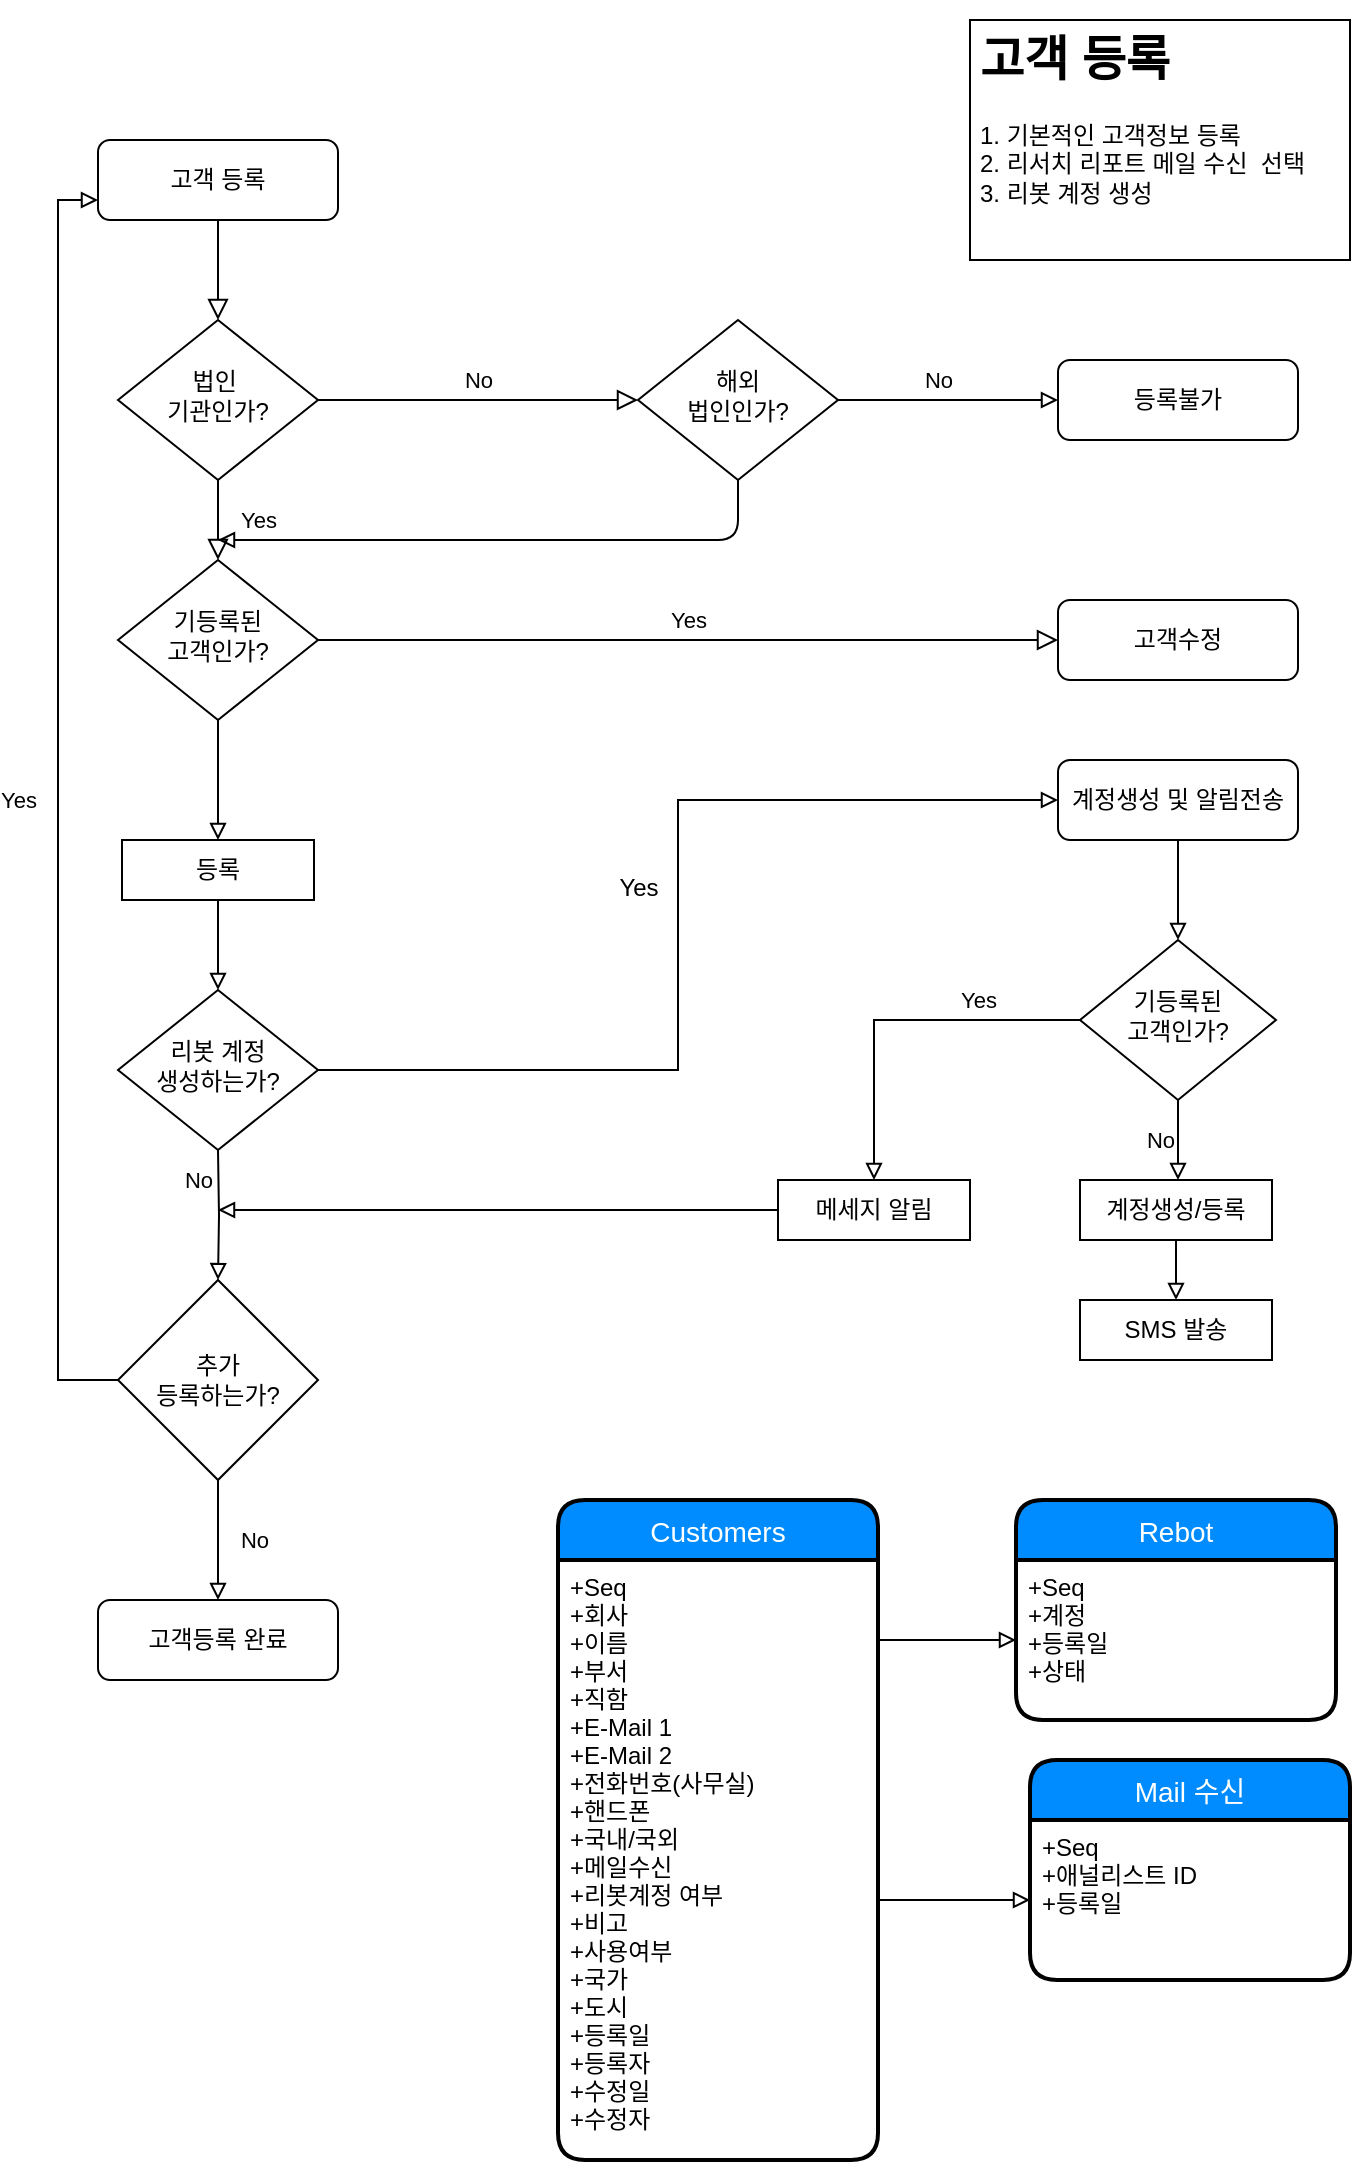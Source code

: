 <mxfile version="12.8.5" type="google" pages="4"><diagram id="35m1pFO__Q9W-eGyACrk" name="고객등록"><mxGraphModel dx="989" dy="624" grid="1" gridSize="10" guides="1" tooltips="1" connect="1" arrows="1" fold="1" page="1" pageScale="1" pageWidth="827" pageHeight="1169" background="#ffffff" math="0" shadow="0"><root><mxCell id="0"/><mxCell id="1" parent="0"/><mxCell id="ytz6k5QB4HjktE-Ty5AJ-1" value="" style="rounded=0;html=1;jettySize=auto;orthogonalLoop=1;fontSize=11;endArrow=block;endFill=0;endSize=8;strokeWidth=1;shadow=0;labelBackgroundColor=none;edgeStyle=orthogonalEdgeStyle;" parent="1" source="ytz6k5QB4HjktE-Ty5AJ-2" target="ytz6k5QB4HjktE-Ty5AJ-4" edge="1"><mxGeometry relative="1" as="geometry"/></mxCell><mxCell id="ytz6k5QB4HjktE-Ty5AJ-2" value="고객 등록" style="rounded=1;whiteSpace=wrap;html=1;fontSize=12;glass=0;strokeWidth=1;shadow=0;" parent="1" vertex="1"><mxGeometry x="160" y="80" width="120" height="40" as="geometry"/></mxCell><mxCell id="ytz6k5QB4HjktE-Ty5AJ-3" value="Yes" style="rounded=0;html=1;jettySize=auto;orthogonalLoop=1;fontSize=11;endArrow=block;endFill=0;endSize=8;strokeWidth=1;shadow=0;labelBackgroundColor=none;edgeStyle=orthogonalEdgeStyle;" parent="1" source="ytz6k5QB4HjktE-Ty5AJ-4" target="ytz6k5QB4HjktE-Ty5AJ-8" edge="1"><mxGeometry y="20" relative="1" as="geometry"><mxPoint as="offset"/></mxGeometry></mxCell><mxCell id="ytz6k5QB4HjktE-Ty5AJ-4" value="법인&amp;nbsp;&lt;br&gt;기관인가?" style="rhombus;whiteSpace=wrap;html=1;shadow=0;fontFamily=Helvetica;fontSize=12;align=center;strokeWidth=1;spacing=6;spacingTop=-4;" parent="1" vertex="1"><mxGeometry x="170" y="170" width="100" height="80" as="geometry"/></mxCell><mxCell id="ytz6k5QB4HjktE-Ty5AJ-5" value="등록불가" style="rounded=1;whiteSpace=wrap;html=1;fontSize=12;glass=0;strokeWidth=1;shadow=0;" parent="1" vertex="1"><mxGeometry x="640" y="190" width="120" height="40" as="geometry"/></mxCell><mxCell id="ytz6k5QB4HjktE-Ty5AJ-7" value="Yes" style="edgeStyle=orthogonalEdgeStyle;rounded=0;html=1;jettySize=auto;orthogonalLoop=1;fontSize=11;endArrow=block;endFill=0;endSize=8;strokeWidth=1;shadow=0;labelBackgroundColor=none;" parent="1" source="ytz6k5QB4HjktE-Ty5AJ-8" target="ytz6k5QB4HjktE-Ty5AJ-10" edge="1"><mxGeometry y="10" relative="1" as="geometry"><mxPoint as="offset"/></mxGeometry></mxCell><mxCell id="_0os1a-HSe3HsZmniFyu-7" value="" style="edgeStyle=orthogonalEdgeStyle;rounded=0;orthogonalLoop=1;jettySize=auto;html=1;endArrow=block;endFill=0;" parent="1" source="ytz6k5QB4HjktE-Ty5AJ-8" target="_0os1a-HSe3HsZmniFyu-6" edge="1"><mxGeometry relative="1" as="geometry"/></mxCell><mxCell id="ytz6k5QB4HjktE-Ty5AJ-8" value="기등록된&lt;br&gt;고객인가?" style="rhombus;whiteSpace=wrap;html=1;shadow=0;fontFamily=Helvetica;fontSize=12;align=center;strokeWidth=1;spacing=6;spacingTop=-4;" parent="1" vertex="1"><mxGeometry x="170" y="290" width="100" height="80" as="geometry"/></mxCell><mxCell id="ytz6k5QB4HjktE-Ty5AJ-9" value="고객등록 완료" style="rounded=1;whiteSpace=wrap;html=1;fontSize=12;glass=0;strokeWidth=1;shadow=0;" parent="1" vertex="1"><mxGeometry x="160" y="810" width="120" height="40" as="geometry"/></mxCell><mxCell id="ytz6k5QB4HjktE-Ty5AJ-10" value="고객수정" style="rounded=1;whiteSpace=wrap;html=1;fontSize=12;glass=0;strokeWidth=1;shadow=0;" parent="1" vertex="1"><mxGeometry x="640" y="310" width="120" height="40" as="geometry"/></mxCell><mxCell id="ytz6k5QB4HjktE-Ty5AJ-11" value="해외&lt;br&gt;법인인가?" style="rhombus;whiteSpace=wrap;html=1;shadow=0;fontFamily=Helvetica;fontSize=12;align=center;strokeWidth=1;spacing=6;spacingTop=-4;" parent="1" vertex="1"><mxGeometry x="430" y="170" width="100" height="80" as="geometry"/></mxCell><mxCell id="ytz6k5QB4HjktE-Ty5AJ-12" value="No" style="edgeStyle=orthogonalEdgeStyle;rounded=0;html=1;jettySize=auto;orthogonalLoop=1;fontSize=11;endArrow=block;endFill=0;endSize=8;strokeWidth=1;shadow=0;labelBackgroundColor=none;entryX=0;entryY=0.5;entryDx=0;entryDy=0;" parent="1" source="ytz6k5QB4HjktE-Ty5AJ-4" target="ytz6k5QB4HjktE-Ty5AJ-11" edge="1"><mxGeometry y="10" relative="1" as="geometry"><mxPoint as="offset"/></mxGeometry></mxCell><mxCell id="ytz6k5QB4HjktE-Ty5AJ-13" value="No" style="edgeStyle=orthogonalEdgeStyle;rounded=0;orthogonalLoop=1;jettySize=auto;entryX=0;entryY=0.5;entryDx=0;entryDy=0;html=1;endArrow=block;endFill=0;" parent="1" source="ytz6k5QB4HjktE-Ty5AJ-11" target="ytz6k5QB4HjktE-Ty5AJ-5" edge="1"><mxGeometry x="-0.091" y="10" relative="1" as="geometry"><mxPoint x="610" y="210" as="targetPoint"/><mxPoint as="offset"/></mxGeometry></mxCell><mxCell id="ytz6k5QB4HjktE-Ty5AJ-14" value="" style="endArrow=block;html=1;exitX=0.5;exitY=1;exitDx=0;exitDy=0;endFill=0;" parent="1" source="ytz6k5QB4HjktE-Ty5AJ-11" edge="1"><mxGeometry width="50" height="50" relative="1" as="geometry"><mxPoint x="390" y="340" as="sourcePoint"/><mxPoint x="220" y="280" as="targetPoint"/><Array as="points"><mxPoint x="480" y="280"/></Array></mxGeometry></mxCell><mxCell id="ytz6k5QB4HjktE-Ty5AJ-16" value="" style="edgeStyle=orthogonalEdgeStyle;rounded=0;orthogonalLoop=1;jettySize=auto;html=1;endArrow=block;endFill=0;exitX=1;exitY=0.5;exitDx=0;exitDy=0;" parent="1" source="_0os1a-HSe3HsZmniFyu-5" target="ytz6k5QB4HjktE-Ty5AJ-19" edge="1"><mxGeometry relative="1" as="geometry"><mxPoint x="270" y="470" as="sourcePoint"/><Array as="points"><mxPoint x="450" y="545"/><mxPoint x="450" y="410"/></Array></mxGeometry></mxCell><mxCell id="ytz6k5QB4HjktE-Ty5AJ-17" value="Yes" style="text;html=1;align=center;verticalAlign=middle;resizable=0;points=[];labelBackgroundColor=#ffffff;" parent="ytz6k5QB4HjktE-Ty5AJ-16" vertex="1" connectable="0"><mxGeometry x="0.04" y="1" relative="1" as="geometry"><mxPoint x="-19.03" y="-9" as="offset"/></mxGeometry></mxCell><mxCell id="_0os1a-HSe3HsZmniFyu-13" value="" style="edgeStyle=orthogonalEdgeStyle;rounded=0;orthogonalLoop=1;jettySize=auto;html=1;endArrow=block;endFill=0;" parent="1" source="ytz6k5QB4HjktE-Ty5AJ-19" target="_0os1a-HSe3HsZmniFyu-12" edge="1"><mxGeometry relative="1" as="geometry"/></mxCell><mxCell id="ytz6k5QB4HjktE-Ty5AJ-19" value="계정생성 및 알림전송" style="rounded=1;whiteSpace=wrap;html=1;fontSize=12;glass=0;strokeWidth=1;shadow=0;" parent="1" vertex="1"><mxGeometry x="640" y="390" width="120" height="40" as="geometry"/></mxCell><mxCell id="i00lbcandodRxZSwPOdE-7" value="No" style="edgeStyle=orthogonalEdgeStyle;rounded=0;orthogonalLoop=1;jettySize=auto;html=1;endArrow=block;endFill=0;" parent="1" target="usVQKIJeshJ5vLMX2nrd-5" edge="1"><mxGeometry x="-0.538" y="-10" relative="1" as="geometry"><mxPoint x="220" y="585" as="sourcePoint"/><mxPoint as="offset"/></mxGeometry></mxCell><mxCell id="i00lbcandodRxZSwPOdE-3" value="No" style="edgeStyle=orthogonalEdgeStyle;rounded=0;orthogonalLoop=1;jettySize=auto;html=1;endArrow=block;endFill=0;exitX=0.5;exitY=1;exitDx=0;exitDy=0;" parent="1" source="usVQKIJeshJ5vLMX2nrd-5" target="ytz6k5QB4HjktE-Ty5AJ-9" edge="1"><mxGeometry y="18" relative="1" as="geometry"><Array as="points"><mxPoint x="220" y="780"/><mxPoint x="220" y="780"/></Array><mxPoint as="offset"/></mxGeometry></mxCell><mxCell id="i00lbcandodRxZSwPOdE-4" value="Yes" style="edgeStyle=orthogonalEdgeStyle;rounded=0;orthogonalLoop=1;jettySize=auto;html=1;entryX=0;entryY=0.75;entryDx=0;entryDy=0;endArrow=block;endFill=0;exitX=0;exitY=0.5;exitDx=0;exitDy=0;" parent="1" source="usVQKIJeshJ5vLMX2nrd-5" target="ytz6k5QB4HjktE-Ty5AJ-2" edge="1"><mxGeometry y="20" relative="1" as="geometry"><mxPoint x="90" y="680" as="targetPoint"/><Array as="points"><mxPoint x="140" y="700"/><mxPoint x="140" y="110"/></Array><mxPoint as="offset"/></mxGeometry></mxCell><mxCell id="usVQKIJeshJ5vLMX2nrd-5" value="추가 &lt;br&gt;등록하는가?" style="rhombus;whiteSpace=wrap;html=1;" parent="1" vertex="1"><mxGeometry x="170" y="650" width="100" height="100" as="geometry"/></mxCell><mxCell id="_0os1a-HSe3HsZmniFyu-25" value="" style="edgeStyle=orthogonalEdgeStyle;rounded=0;orthogonalLoop=1;jettySize=auto;html=1;endArrow=block;endFill=0;entryX=0.5;entryY=0;entryDx=0;entryDy=0;" parent="1" source="_0os1a-HSe3HsZmniFyu-1" target="_0os1a-HSe3HsZmniFyu-3" edge="1"><mxGeometry relative="1" as="geometry"><mxPoint x="699" y="710" as="targetPoint"/></mxGeometry></mxCell><mxCell id="_0os1a-HSe3HsZmniFyu-1" value="계정생성/등록" style="rounded=0;whiteSpace=wrap;html=1;" parent="1" vertex="1"><mxGeometry x="651" y="600" width="96" height="30" as="geometry"/></mxCell><mxCell id="_0os1a-HSe3HsZmniFyu-3" value="SMS 발송" style="rounded=0;whiteSpace=wrap;html=1;" parent="1" vertex="1"><mxGeometry x="651" y="660" width="96" height="30" as="geometry"/></mxCell><mxCell id="_0os1a-HSe3HsZmniFyu-5" value="리봇 계정&lt;br&gt;생성하는가?" style="rhombus;whiteSpace=wrap;html=1;shadow=0;fontFamily=Helvetica;fontSize=12;align=center;strokeWidth=1;spacing=6;spacingTop=-4;" parent="1" vertex="1"><mxGeometry x="170" y="505" width="100" height="80" as="geometry"/></mxCell><mxCell id="_0os1a-HSe3HsZmniFyu-8" value="" style="edgeStyle=orthogonalEdgeStyle;rounded=0;orthogonalLoop=1;jettySize=auto;html=1;endArrow=block;endFill=0;" parent="1" source="_0os1a-HSe3HsZmniFyu-6" target="_0os1a-HSe3HsZmniFyu-5" edge="1"><mxGeometry relative="1" as="geometry"/></mxCell><mxCell id="_0os1a-HSe3HsZmniFyu-6" value="등록" style="rounded=0;whiteSpace=wrap;html=1;" parent="1" vertex="1"><mxGeometry x="172" y="430" width="96" height="30" as="geometry"/></mxCell><mxCell id="_0os1a-HSe3HsZmniFyu-16" value="No" style="edgeStyle=orthogonalEdgeStyle;rounded=0;orthogonalLoop=1;jettySize=auto;html=1;endArrow=block;endFill=0;" parent="1" source="_0os1a-HSe3HsZmniFyu-12" edge="1"><mxGeometry y="-10" relative="1" as="geometry"><mxPoint x="700" y="600" as="targetPoint"/><mxPoint as="offset"/></mxGeometry></mxCell><mxCell id="_0os1a-HSe3HsZmniFyu-21" value="Yes" style="edgeStyle=orthogonalEdgeStyle;rounded=0;orthogonalLoop=1;jettySize=auto;html=1;endArrow=block;endFill=0;entryX=0.5;entryY=0;entryDx=0;entryDy=0;" parent="1" source="_0os1a-HSe3HsZmniFyu-12" target="_0os1a-HSe3HsZmniFyu-18" edge="1"><mxGeometry x="-0.443" y="-10" relative="1" as="geometry"><mxPoint x="571" y="520" as="targetPoint"/><mxPoint as="offset"/></mxGeometry></mxCell><mxCell id="_0os1a-HSe3HsZmniFyu-12" value="기등록된&lt;br&gt;고객인가?" style="rhombus;whiteSpace=wrap;html=1;shadow=0;fontFamily=Helvetica;fontSize=12;align=center;strokeWidth=1;spacing=6;spacingTop=-4;" parent="1" vertex="1"><mxGeometry x="651" y="480" width="98" height="80" as="geometry"/></mxCell><mxCell id="_0os1a-HSe3HsZmniFyu-24" value="" style="edgeStyle=orthogonalEdgeStyle;rounded=0;orthogonalLoop=1;jettySize=auto;html=1;endArrow=block;endFill=0;" parent="1" source="_0os1a-HSe3HsZmniFyu-18" edge="1"><mxGeometry relative="1" as="geometry"><mxPoint x="220" y="615" as="targetPoint"/></mxGeometry></mxCell><mxCell id="_0os1a-HSe3HsZmniFyu-18" value="메세지 알림" style="rounded=0;whiteSpace=wrap;html=1;" parent="1" vertex="1"><mxGeometry x="500" y="600" width="96" height="30" as="geometry"/></mxCell><mxCell id="hL8k-KPLr9je1jSlOouJ-1" value="&lt;h1&gt;고객 등록&lt;/h1&gt;&lt;div&gt;1. 기본적인 고객정보 등록&lt;/div&gt;&lt;div&gt;2. 리서치 리포트 메일 수신&amp;nbsp; 선택&lt;/div&gt;&lt;div&gt;3. 리봇 계정 생성&amp;nbsp;&lt;/div&gt;" style="text;html=1;strokeColor=#000000;fillColor=none;spacing=5;spacingTop=-20;whiteSpace=wrap;overflow=hidden;rounded=0;" parent="1" vertex="1"><mxGeometry x="596" y="20" width="190" height="120" as="geometry"/></mxCell><mxCell id="u9pyTOhQtIGPN4Iamk1u-1" value="Customers" style="swimlane;childLayout=stackLayout;horizontal=1;startSize=30;horizontalStack=0;fillColor=#008cff;fontColor=#FFFFFF;rounded=1;fontSize=14;fontStyle=0;strokeWidth=2;resizeParent=0;resizeLast=1;shadow=0;dashed=0;align=center;" parent="1" vertex="1"><mxGeometry x="390" y="760" width="160" height="330" as="geometry"/></mxCell><mxCell id="u9pyTOhQtIGPN4Iamk1u-2" value="+Seq&#10;+회사&#10;+이름&#10;+부서&#10;+직함&#10;+E-Mail 1&#10;+E-Mail 2&#10;+전화번호(사무실)&#10;+핸드폰&#10;+국내/국외&#10;+메일수신&#10;+리봇계정 여부&#10;+비고&#10;+사용여부&#10;+국가&#10;+도시&#10;+등록일&#10;+등록자&#10;+수정일&#10;+수정자&#10;&#10;" style="align=left;strokeColor=none;fillColor=none;spacingLeft=4;fontSize=12;verticalAlign=top;resizable=0;rotatable=0;part=1;" parent="u9pyTOhQtIGPN4Iamk1u-1" vertex="1"><mxGeometry y="30" width="160" height="300" as="geometry"/></mxCell><mxCell id="u9pyTOhQtIGPN4Iamk1u-3" value="Rebot" style="swimlane;childLayout=stackLayout;horizontal=1;startSize=30;horizontalStack=0;fillColor=#008cff;fontColor=#FFFFFF;rounded=1;fontSize=14;fontStyle=0;strokeWidth=2;resizeParent=0;resizeLast=1;shadow=0;dashed=0;align=center;" parent="1" vertex="1"><mxGeometry x="619" y="760" width="160" height="110" as="geometry"/></mxCell><mxCell id="u9pyTOhQtIGPN4Iamk1u-4" value="+Seq&#10;+계정&#10;+등록일&#10;+상태" style="align=left;strokeColor=none;fillColor=none;spacingLeft=4;fontSize=12;verticalAlign=top;resizable=0;rotatable=0;part=1;" parent="u9pyTOhQtIGPN4Iamk1u-3" vertex="1"><mxGeometry y="30" width="160" height="80" as="geometry"/></mxCell><mxCell id="u9pyTOhQtIGPN4Iamk1u-5" value="" style="edgeStyle=orthogonalEdgeStyle;rounded=0;orthogonalLoop=1;jettySize=auto;html=1;endArrow=block;endFill=0;" parent="1" source="u9pyTOhQtIGPN4Iamk1u-2" target="u9pyTOhQtIGPN4Iamk1u-4" edge="1"><mxGeometry relative="1" as="geometry"><Array as="points"><mxPoint x="570" y="830"/><mxPoint x="570" y="830"/></Array></mxGeometry></mxCell><mxCell id="u9pyTOhQtIGPN4Iamk1u-10" value="" style="edgeStyle=orthogonalEdgeStyle;rounded=0;orthogonalLoop=1;jettySize=auto;html=1;endArrow=block;endFill=0;" parent="1" source="u9pyTOhQtIGPN4Iamk1u-2" target="u9pyTOhQtIGPN4Iamk1u-7" edge="1"><mxGeometry relative="1" as="geometry"><Array as="points"><mxPoint x="580" y="960"/><mxPoint x="580" y="960"/></Array></mxGeometry></mxCell><mxCell id="u9pyTOhQtIGPN4Iamk1u-6" value="Mail 수신" style="swimlane;childLayout=stackLayout;horizontal=1;startSize=30;horizontalStack=0;fillColor=#008cff;fontColor=#FFFFFF;rounded=1;fontSize=14;fontStyle=0;strokeWidth=2;resizeParent=0;resizeLast=1;shadow=0;dashed=0;align=center;" parent="1" vertex="1"><mxGeometry x="626" y="890" width="160" height="110" as="geometry"/></mxCell><mxCell id="u9pyTOhQtIGPN4Iamk1u-7" value="+Seq&#10;+애널리스트 ID&#10;+등록일" style="align=left;strokeColor=none;fillColor=none;spacingLeft=4;fontSize=12;verticalAlign=top;resizable=0;rotatable=0;part=1;" parent="u9pyTOhQtIGPN4Iamk1u-6" vertex="1"><mxGeometry y="30" width="160" height="80" as="geometry"/></mxCell></root></mxGraphModel></diagram><diagram name="고객수정" id="ZaNCwguw-Qjpi8KluwiY"><mxGraphModel dx="2115" dy="541" grid="1" gridSize="10" guides="1" tooltips="1" connect="1" arrows="1" fold="1" page="1" pageScale="1" pageWidth="1169" pageHeight="827" background="#ffffff" math="0" shadow="0"><root><mxCell id="3iPOO88pED_i1hXO8RKq-0"/><mxCell id="3iPOO88pED_i1hXO8RKq-1" parent="3iPOO88pED_i1hXO8RKq-0"/><mxCell id="JXKtwf-2G7ctp7o28rne-0" value="" style="rounded=0;html=1;jettySize=auto;orthogonalLoop=1;fontSize=11;endArrow=block;endFill=0;endSize=8;strokeWidth=1;shadow=0;labelBackgroundColor=none;edgeStyle=orthogonalEdgeStyle;" parent="3iPOO88pED_i1hXO8RKq-1" source="JXKtwf-2G7ctp7o28rne-1" target="J2STn4q1-Yk3dA05fcx6-2" edge="1"><mxGeometry relative="1" as="geometry"><mxPoint x="-590" y="210" as="targetPoint"/></mxGeometry></mxCell><mxCell id="JXKtwf-2G7ctp7o28rne-1" value="고객 수정" style="rounded=1;whiteSpace=wrap;html=1;fontSize=12;glass=0;strokeWidth=1;shadow=0;" parent="3iPOO88pED_i1hXO8RKq-1" vertex="1"><mxGeometry x="-1100" y="150" width="120" height="40" as="geometry"/></mxCell><mxCell id="k7F-1ONBAnHYL3OTYxIn-27" value="No" style="edgeStyle=orthogonalEdgeStyle;rounded=0;orthogonalLoop=1;jettySize=auto;html=1;endArrow=block;endFill=0;entryX=0.5;entryY=0;entryDx=0;entryDy=0;exitX=1;exitY=0.5;exitDx=0;exitDy=0;" parent="3iPOO88pED_i1hXO8RKq-1" source="J2STn4q1-Yk3dA05fcx6-27" target="k7F-1ONBAnHYL3OTYxIn-25" edge="1"><mxGeometry x="-0.111" y="10" relative="1" as="geometry"><mxPoint x="-200" y="620" as="targetPoint"/><mxPoint x="-275" y="640" as="sourcePoint"/><Array as="points"><mxPoint x="-410" y="470"/><mxPoint x="-410" y="620"/><mxPoint x="-350" y="620"/></Array><mxPoint as="offset"/></mxGeometry></mxCell><mxCell id="k7F-1ONBAnHYL3OTYxIn-25" value="리스트" style="rounded=1;whiteSpace=wrap;html=1;fontSize=12;glass=0;strokeWidth=1;shadow=0;" parent="3iPOO88pED_i1hXO8RKq-1" vertex="1"><mxGeometry x="-410" y="700" width="120" height="40" as="geometry"/></mxCell><mxCell id="40B3on4zbdBMJRjM3Qo3-4" value="No" style="edgeStyle=orthogonalEdgeStyle;rounded=0;orthogonalLoop=1;jettySize=auto;html=1;endArrow=block;endFill=0;entryX=0;entryY=0.5;entryDx=0;entryDy=0;exitX=1;exitY=0.5;exitDx=0;exitDy=0;" parent="3iPOO88pED_i1hXO8RKq-1" source="nDSxVtSnVKZqBvAi5meY-0" target="40B3on4zbdBMJRjM3Qo3-8" edge="1"><mxGeometry x="-0.25" y="10" relative="1" as="geometry"><mxPoint x="-200" y="470" as="targetPoint"/><mxPoint x="-270" y="490" as="sourcePoint"/><mxPoint as="offset"/></mxGeometry></mxCell><mxCell id="40B3on4zbdBMJRjM3Qo3-8" value="기존 등록자에게&lt;br&gt;수정내용 알림" style="rounded=1;whiteSpace=wrap;html=1;fontSize=12;glass=0;strokeWidth=1;shadow=0;" parent="3iPOO88pED_i1hXO8RKq-1" vertex="1"><mxGeometry x="-150" y="360" width="120" height="40" as="geometry"/></mxCell><mxCell id="nDSxVtSnVKZqBvAi5meY-7" value="Yes" style="edgeStyle=orthogonalEdgeStyle;rounded=0;orthogonalLoop=1;jettySize=auto;html=1;endArrow=block;endFill=0;exitX=0.5;exitY=1;exitDx=0;exitDy=0;" parent="3iPOO88pED_i1hXO8RKq-1" source="nDSxVtSnVKZqBvAi5meY-0" target="nDSxVtSnVKZqBvAi5meY-3" edge="1"><mxGeometry x="-0.143" y="-15" relative="1" as="geometry"><Array as="points"><mxPoint x="-320" y="460"/><mxPoint x="-320" y="460"/></Array><mxPoint as="offset"/></mxGeometry></mxCell><mxCell id="nDSxVtSnVKZqBvAi5meY-0" value="확인했는가?" style="rhombus;whiteSpace=wrap;html=1;shadow=0;fontFamily=Helvetica;fontSize=12;align=center;strokeWidth=1;spacing=6;spacingTop=-4;" parent="3iPOO88pED_i1hXO8RKq-1" vertex="1"><mxGeometry x="-370" y="340" width="100" height="80" as="geometry"/></mxCell><mxCell id="nDSxVtSnVKZqBvAi5meY-3" value="변경내용 확인&amp;nbsp;&amp;nbsp;" style="rounded=0;whiteSpace=wrap;html=1;" parent="3iPOO88pED_i1hXO8RKq-1" vertex="1"><mxGeometry x="-375" y="504" width="110" height="40" as="geometry"/></mxCell><mxCell id="Op7ALS856ebiGSweNcYS-0" value="&lt;h1&gt;고객 수정&lt;/h1&gt;&lt;div&gt;1. 고객 정보 수정&lt;/div&gt;&lt;div&gt;2. 기존 고객정보 등록자와 다른 사람이 변경시 변경내용 알림처리&lt;/div&gt;&lt;div&gt;3. 퇴사/이직시 자동비활성화 처리&lt;/div&gt;" style="text;html=1;strokeColor=#000000;fillColor=none;spacing=5;spacingTop=-20;whiteSpace=wrap;overflow=hidden;rounded=0;" parent="3iPOO88pED_i1hXO8RKq-1" vertex="1"><mxGeometry x="-234" y="30" width="204" height="120" as="geometry"/></mxCell><mxCell id="J2STn4q1-Yk3dA05fcx6-4" value="No" style="edgeStyle=orthogonalEdgeStyle;rounded=0;orthogonalLoop=1;jettySize=auto;html=1;endArrow=block;endFill=0;" parent="3iPOO88pED_i1hXO8RKq-1" source="J2STn4q1-Yk3dA05fcx6-2" target="J2STn4q1-Yk3dA05fcx6-3" edge="1"><mxGeometry x="0.2" y="20" relative="1" as="geometry"><mxPoint as="offset"/></mxGeometry></mxCell><mxCell id="J2STn4q1-Yk3dA05fcx6-9" value="Yes" style="edgeStyle=orthogonalEdgeStyle;rounded=0;orthogonalLoop=1;jettySize=auto;html=1;endArrow=block;endFill=0;" parent="3iPOO88pED_i1hXO8RKq-1" source="J2STn4q1-Yk3dA05fcx6-2" target="J2STn4q1-Yk3dA05fcx6-8" edge="1"><mxGeometry y="20" relative="1" as="geometry"><mxPoint as="offset"/></mxGeometry></mxCell><mxCell id="J2STn4q1-Yk3dA05fcx6-2" value="수정자가 &lt;br&gt;기존 등록자와&amp;nbsp;&lt;br&gt;같은 사람인가?" style="rhombus;whiteSpace=wrap;html=1;shadow=0;fontFamily=Helvetica;fontSize=12;align=center;strokeWidth=1;spacing=6;spacingTop=-4;" parent="3iPOO88pED_i1hXO8RKq-1" vertex="1"><mxGeometry x="-1100" y="240" width="120" height="100" as="geometry"/></mxCell><mxCell id="J2STn4q1-Yk3dA05fcx6-7" value="No" style="edgeStyle=orthogonalEdgeStyle;rounded=0;orthogonalLoop=1;jettySize=auto;html=1;endArrow=block;endFill=0;entryX=0.5;entryY=1;entryDx=0;entryDy=0;" parent="3iPOO88pED_i1hXO8RKq-1" source="J2STn4q1-Yk3dA05fcx6-3" target="J2STn4q1-Yk3dA05fcx6-5" edge="1"><mxGeometry x="-0.3" y="10" relative="1" as="geometry"><mxPoint x="-750" y="290" as="targetPoint"/><mxPoint as="offset"/></mxGeometry></mxCell><mxCell id="J2STn4q1-Yk3dA05fcx6-13" value="Yes" style="edgeStyle=orthogonalEdgeStyle;rounded=0;orthogonalLoop=1;jettySize=auto;html=1;endArrow=block;endFill=0;" parent="3iPOO88pED_i1hXO8RKq-1" source="J2STn4q1-Yk3dA05fcx6-3" edge="1"><mxGeometry x="-0.244" y="-10" relative="1" as="geometry"><mxPoint x="-1040" y="400" as="targetPoint"/><Array as="points"><mxPoint x="-880" y="350"/><mxPoint x="-1040" y="350"/></Array><mxPoint as="offset"/></mxGeometry></mxCell><mxCell id="J2STn4q1-Yk3dA05fcx6-3" value="수정하겠는가?" style="rhombus;whiteSpace=wrap;html=1;shadow=0;fontFamily=Helvetica;fontSize=12;align=center;strokeWidth=1;spacing=6;spacingTop=-4;" parent="3iPOO88pED_i1hXO8RKq-1" vertex="1"><mxGeometry x="-930" y="245" width="100" height="90" as="geometry"/></mxCell><mxCell id="J2STn4q1-Yk3dA05fcx6-5" value="리스트" style="rounded=1;whiteSpace=wrap;html=1;fontSize=12;glass=0;strokeWidth=1;shadow=0;" parent="3iPOO88pED_i1hXO8RKq-1" vertex="1"><mxGeometry x="-790" y="150" width="120" height="40" as="geometry"/></mxCell><mxCell id="J2STn4q1-Yk3dA05fcx6-15" value="No" style="edgeStyle=orthogonalEdgeStyle;rounded=0;orthogonalLoop=1;jettySize=auto;html=1;endArrow=block;endFill=0;" parent="3iPOO88pED_i1hXO8RKq-1" source="J2STn4q1-Yk3dA05fcx6-8" target="J2STn4q1-Yk3dA05fcx6-14" edge="1"><mxGeometry y="10" relative="1" as="geometry"><mxPoint as="offset"/></mxGeometry></mxCell><mxCell id="J2STn4q1-Yk3dA05fcx6-8" value="단순&lt;br&gt;수정인가?" style="rhombus;whiteSpace=wrap;html=1;shadow=0;fontFamily=Helvetica;fontSize=12;align=center;strokeWidth=1;spacing=6;spacingTop=-4;" parent="3iPOO88pED_i1hXO8RKq-1" vertex="1"><mxGeometry x="-1090" y="400" width="100" height="80" as="geometry"/></mxCell><mxCell id="J2STn4q1-Yk3dA05fcx6-10" value="Yes" style="rounded=0;html=1;jettySize=auto;orthogonalLoop=1;fontSize=11;endArrow=block;endFill=0;endSize=8;strokeWidth=1;shadow=0;labelBackgroundColor=none;edgeStyle=orthogonalEdgeStyle;" parent="3iPOO88pED_i1hXO8RKq-1" source="J2STn4q1-Yk3dA05fcx6-8" target="J2STn4q1-Yk3dA05fcx6-11" edge="1"><mxGeometry x="0.2" y="20" relative="1" as="geometry"><mxPoint as="offset"/><mxPoint x="-1040" y="540" as="targetPoint"/><mxPoint x="-1040" y="510" as="sourcePoint"/></mxGeometry></mxCell><mxCell id="J2STn4q1-Yk3dA05fcx6-24" value="" style="edgeStyle=orthogonalEdgeStyle;rounded=0;orthogonalLoop=1;jettySize=auto;html=1;endArrow=block;endFill=0;exitX=0.5;exitY=1;exitDx=0;exitDy=0;entryX=0.5;entryY=0;entryDx=0;entryDy=0;" parent="3iPOO88pED_i1hXO8RKq-1" source="J2STn4q1-Yk3dA05fcx6-11" target="J2STn4q1-Yk3dA05fcx6-22" edge="1"><mxGeometry relative="1" as="geometry"><Array as="points"><mxPoint x="-1040" y="720"/><mxPoint x="-640" y="720"/><mxPoint x="-640" y="170"/><mxPoint x="-540" y="170"/></Array></mxGeometry></mxCell><mxCell id="J2STn4q1-Yk3dA05fcx6-11" value="수정" style="rounded=0;whiteSpace=wrap;html=1;" parent="3iPOO88pED_i1hXO8RKq-1" vertex="1"><mxGeometry x="-1095" y="600" width="110" height="40" as="geometry"/></mxCell><mxCell id="J2STn4q1-Yk3dA05fcx6-19" value="No" style="edgeStyle=orthogonalEdgeStyle;rounded=0;orthogonalLoop=1;jettySize=auto;html=1;endArrow=block;endFill=0;entryX=1;entryY=0.5;entryDx=0;entryDy=0;exitX=1;exitY=0.5;exitDx=0;exitDy=0;" parent="3iPOO88pED_i1hXO8RKq-1" source="J2STn4q1-Yk3dA05fcx6-14" target="J2STn4q1-Yk3dA05fcx6-11" edge="1"><mxGeometry x="-0.429" y="-10" relative="1" as="geometry"><mxPoint x="-880" y="560" as="targetPoint"/><Array as="points"><mxPoint x="-810" y="440"/><mxPoint x="-810" y="620"/></Array><mxPoint as="offset"/></mxGeometry></mxCell><mxCell id="J2STn4q1-Yk3dA05fcx6-21" value="Yes" style="edgeStyle=orthogonalEdgeStyle;rounded=0;orthogonalLoop=1;jettySize=auto;html=1;endArrow=block;endFill=0;entryX=0;entryY=0.5;entryDx=0;entryDy=0;exitX=0.5;exitY=0;exitDx=0;exitDy=0;" parent="3iPOO88pED_i1hXO8RKq-1" source="J2STn4q1-Yk3dA05fcx6-14" target="J2STn4q1-Yk3dA05fcx6-20" edge="1"><mxGeometry x="0.189" y="10" relative="1" as="geometry"><mxPoint as="offset"/></mxGeometry></mxCell><mxCell id="J2STn4q1-Yk3dA05fcx6-14" value="이직인가?" style="rhombus;whiteSpace=wrap;html=1;shadow=0;fontFamily=Helvetica;fontSize=12;align=center;strokeWidth=1;spacing=6;spacingTop=-4;" parent="3iPOO88pED_i1hXO8RKq-1" vertex="1"><mxGeometry x="-930" y="400" width="100" height="80" as="geometry"/></mxCell><mxCell id="J2STn4q1-Yk3dA05fcx6-20" value="정보수정(비활성)&lt;br&gt;" style="rounded=0;whiteSpace=wrap;html=1;" parent="3iPOO88pED_i1hXO8RKq-1" vertex="1"><mxGeometry x="-780" y="350" width="110" height="40" as="geometry"/></mxCell><mxCell id="J2STn4q1-Yk3dA05fcx6-26" value="" style="edgeStyle=orthogonalEdgeStyle;rounded=0;orthogonalLoop=1;jettySize=auto;html=1;endArrow=block;endFill=0;entryX=0;entryY=0.5;entryDx=0;entryDy=0;" parent="3iPOO88pED_i1hXO8RKq-1" source="J2STn4q1-Yk3dA05fcx6-22" target="J2STn4q1-Yk3dA05fcx6-23" edge="1"><mxGeometry relative="1" as="geometry"><mxPoint x="-950" y="670" as="targetPoint"/></mxGeometry></mxCell><mxCell id="J2STn4q1-Yk3dA05fcx6-28" value="" style="edgeStyle=orthogonalEdgeStyle;rounded=0;orthogonalLoop=1;jettySize=auto;html=1;endArrow=block;endFill=0;" parent="3iPOO88pED_i1hXO8RKq-1" source="J2STn4q1-Yk3dA05fcx6-22" target="J2STn4q1-Yk3dA05fcx6-27" edge="1"><mxGeometry relative="1" as="geometry"/></mxCell><mxCell id="J2STn4q1-Yk3dA05fcx6-22" value="수정자가 &lt;br&gt;기존 등록자와&amp;nbsp;&lt;br&gt;같은 사람인가?" style="rhombus;whiteSpace=wrap;html=1;shadow=0;fontFamily=Helvetica;fontSize=12;align=center;strokeWidth=1;spacing=6;spacingTop=-4;" parent="3iPOO88pED_i1hXO8RKq-1" vertex="1"><mxGeometry x="-600" y="200" width="120" height="100" as="geometry"/></mxCell><mxCell id="J2STn4q1-Yk3dA05fcx6-31" value="" style="edgeStyle=orthogonalEdgeStyle;rounded=0;orthogonalLoop=1;jettySize=auto;html=1;endArrow=block;endFill=0;" parent="3iPOO88pED_i1hXO8RKq-1" source="J2STn4q1-Yk3dA05fcx6-23" target="nDSxVtSnVKZqBvAi5meY-0" edge="1"><mxGeometry relative="1" as="geometry"/></mxCell><mxCell id="J2STn4q1-Yk3dA05fcx6-23" value="기존 등록자에게&lt;br&gt;수정내용 알림" style="rounded=1;whiteSpace=wrap;html=1;fontSize=12;glass=0;strokeWidth=1;shadow=0;" parent="3iPOO88pED_i1hXO8RKq-1" vertex="1"><mxGeometry x="-380" y="230" width="120" height="40" as="geometry"/></mxCell><mxCell id="J2STn4q1-Yk3dA05fcx6-30" value="Yes" style="edgeStyle=orthogonalEdgeStyle;rounded=0;orthogonalLoop=1;jettySize=auto;html=1;endArrow=block;endFill=0;" parent="3iPOO88pED_i1hXO8RKq-1" source="J2STn4q1-Yk3dA05fcx6-27" target="J2STn4q1-Yk3dA05fcx6-29" edge="1"><mxGeometry y="20" relative="1" as="geometry"><Array as="points"><mxPoint x="-540" y="610"/><mxPoint x="-540" y="610"/></Array><mxPoint as="offset"/></mxGeometry></mxCell><mxCell id="J2STn4q1-Yk3dA05fcx6-27" value="신규 &lt;br&gt;등록할 것인가?" style="rhombus;whiteSpace=wrap;html=1;shadow=0;fontFamily=Helvetica;fontSize=12;align=center;strokeWidth=1;spacing=6;spacingTop=-4;" parent="3iPOO88pED_i1hXO8RKq-1" vertex="1"><mxGeometry x="-595" y="420" width="110" height="100" as="geometry"/></mxCell><mxCell id="J2STn4q1-Yk3dA05fcx6-29" value="고객등록" style="rounded=1;whiteSpace=wrap;html=1;fontSize=12;glass=0;strokeWidth=1;shadow=0;" parent="3iPOO88pED_i1hXO8RKq-1" vertex="1"><mxGeometry x="-600" y="700" width="120" height="40" as="geometry"/></mxCell></root></mxGraphModel></diagram><diagram name="리봇계정확인" id="k75S4BzpsNL7mmpZO-Xg"><mxGraphModel dx="946" dy="541" grid="1" gridSize="10" guides="1" tooltips="1" connect="1" arrows="1" fold="1" page="1" pageScale="1" pageWidth="827" pageHeight="1169" math="0" shadow="0"><root><mxCell id="LDK9crnApw_xUN4OTkNv-0"/><mxCell id="LDK9crnApw_xUN4OTkNv-1" parent="LDK9crnApw_xUN4OTkNv-0"/><mxCell id="LDK9crnApw_xUN4OTkNv-2" value="" style="rounded=0;html=1;jettySize=auto;orthogonalLoop=1;fontSize=11;endArrow=block;endFill=0;endSize=8;strokeWidth=1;shadow=0;labelBackgroundColor=none;edgeStyle=orthogonalEdgeStyle;" parent="LDK9crnApw_xUN4OTkNv-1" source="LDK9crnApw_xUN4OTkNv-3" target="LDK9crnApw_xUN4OTkNv-5" edge="1"><mxGeometry relative="1" as="geometry"/></mxCell><mxCell id="LDK9crnApw_xUN4OTkNv-3" value="리봇 계정 확인" style="rounded=1;whiteSpace=wrap;html=1;fontSize=12;glass=0;strokeWidth=1;shadow=0;" parent="LDK9crnApw_xUN4OTkNv-1" vertex="1"><mxGeometry x="160" y="80" width="120" height="40" as="geometry"/></mxCell><mxCell id="9KzewAICb9PlspTgySa3-2" value="No" style="edgeStyle=orthogonalEdgeStyle;rounded=0;orthogonalLoop=1;jettySize=auto;html=1;endArrow=block;endFill=0;entryX=0;entryY=0.5;entryDx=0;entryDy=0;" parent="LDK9crnApw_xUN4OTkNv-1" source="LDK9crnApw_xUN4OTkNv-5" target="q5R2aOCU8wI9fLKJ9hd3-0" edge="1"><mxGeometry y="20" relative="1" as="geometry"><mxPoint x="350" y="260" as="targetPoint"/><mxPoint as="offset"/></mxGeometry></mxCell><mxCell id="9KzewAICb9PlspTgySa3-7" value="Yes" style="edgeStyle=orthogonalEdgeStyle;rounded=0;orthogonalLoop=1;jettySize=auto;html=1;endArrow=block;endFill=0;entryX=0;entryY=0.5;entryDx=0;entryDy=0;" parent="LDK9crnApw_xUN4OTkNv-1" source="LDK9crnApw_xUN4OTkNv-5" target="LDK9crnApw_xUN4OTkNv-3" edge="1"><mxGeometry x="-0.591" y="-50" relative="1" as="geometry"><mxPoint x="220" y="380" as="targetPoint"/><Array as="points"><mxPoint x="220" y="370"/><mxPoint x="140" y="370"/><mxPoint x="140" y="100"/></Array><mxPoint as="offset"/></mxGeometry></mxCell><mxCell id="LDK9crnApw_xUN4OTkNv-5" value="이용하고&amp;nbsp;&lt;br&gt;있는가?" style="rhombus;whiteSpace=wrap;html=1;shadow=0;fontFamily=Helvetica;fontSize=12;align=center;strokeWidth=1;spacing=6;spacingTop=-4;" parent="LDK9crnApw_xUN4OTkNv-1" vertex="1"><mxGeometry x="170" y="220" width="100" height="80" as="geometry"/></mxCell><mxCell id="9KzewAICb9PlspTgySa3-5" value="" style="edgeStyle=orthogonalEdgeStyle;rounded=0;orthogonalLoop=1;jettySize=auto;html=1;endArrow=block;endFill=0;" parent="LDK9crnApw_xUN4OTkNv-1" source="q5R2aOCU8wI9fLKJ9hd3-0" target="q5R2aOCU8wI9fLKJ9hd3-1" edge="1"><mxGeometry relative="1" as="geometry"/></mxCell><mxCell id="q5R2aOCU8wI9fLKJ9hd3-0" value="휴면계정 처리" style="rounded=0;whiteSpace=wrap;html=1;" parent="LDK9crnApw_xUN4OTkNv-1" vertex="1"><mxGeometry x="330" y="240" width="110" height="40" as="geometry"/></mxCell><mxCell id="q5R2aOCU8wI9fLKJ9hd3-1" value="세일즈 담당자 알림" style="rounded=0;whiteSpace=wrap;html=1;" parent="LDK9crnApw_xUN4OTkNv-1" vertex="1"><mxGeometry x="330" y="350" width="110" height="40" as="geometry"/></mxCell></root></mxGraphModel></diagram><diagram id="OoM2W2tOEjvWM-UJuhF8" name="Call Report"><mxGraphModel dx="1164" dy="734" grid="1" gridSize="10" guides="1" tooltips="1" connect="1" arrows="1" fold="1" page="1" pageScale="1" pageWidth="1169" pageHeight="827" math="0" shadow="0"><root><mxCell id="SnCyjbGiZoCVtqMJgTue-0"/><mxCell id="SnCyjbGiZoCVtqMJgTue-1" parent="SnCyjbGiZoCVtqMJgTue-0"/><mxCell id="B5EQK4Y_fSDVit45J5pa-25" value="" style="edgeStyle=orthogonalEdgeStyle;rounded=0;orthogonalLoop=1;jettySize=auto;html=1;endArrow=block;endFill=0;" edge="1" parent="SnCyjbGiZoCVtqMJgTue-1" source="k3n5E_1Y_Eq-a9m6774--0" target="B5EQK4Y_fSDVit45J5pa-0"><mxGeometry relative="1" as="geometry"/></mxCell><mxCell id="k3n5E_1Y_Eq-a9m6774--0" value="&lt;p style=&quot;line-height: 120%&quot;&gt;Call Report 등록&lt;/p&gt;" style="rounded=1;whiteSpace=wrap;html=1;fontSize=12;glass=0;strokeWidth=1;shadow=0;" vertex="1" parent="SnCyjbGiZoCVtqMJgTue-1"><mxGeometry x="160" y="50" width="120" height="40" as="geometry"/></mxCell><mxCell id="B5EQK4Y_fSDVit45J5pa-3" value="" style="edgeStyle=orthogonalEdgeStyle;rounded=0;orthogonalLoop=1;jettySize=auto;html=1;endArrow=block;endFill=0;" edge="1" parent="SnCyjbGiZoCVtqMJgTue-1" source="mY0PxKFrAmzECkvM_8c5-0" target="B5EQK4Y_fSDVit45J5pa-2"><mxGeometry relative="1" as="geometry"/></mxCell><mxCell id="mY0PxKFrAmzECkvM_8c5-0" value="직접보고 &lt;br&gt;하는가?" style="rhombus;whiteSpace=wrap;html=1;shadow=0;fontFamily=Helvetica;fontSize=12;align=center;strokeWidth=1;spacing=6;spacingTop=-4;" vertex="1" parent="SnCyjbGiZoCVtqMJgTue-1"><mxGeometry x="170" y="360" width="100" height="80" as="geometry"/></mxCell><mxCell id="B5EQK4Y_fSDVit45J5pa-1" value="" style="edgeStyle=orthogonalEdgeStyle;rounded=0;orthogonalLoop=1;jettySize=auto;html=1;endArrow=block;endFill=0;entryX=0.5;entryY=0;entryDx=0;entryDy=0;" edge="1" parent="SnCyjbGiZoCVtqMJgTue-1" source="B5EQK4Y_fSDVit45J5pa-0" target="B5EQK4Y_fSDVit45J5pa-24"><mxGeometry relative="1" as="geometry"/></mxCell><mxCell id="B5EQK4Y_fSDVit45J5pa-0" value="등록" style="rounded=0;whiteSpace=wrap;html=1;" vertex="1" parent="SnCyjbGiZoCVtqMJgTue-1"><mxGeometry x="172" y="155" width="96" height="30" as="geometry"/></mxCell><mxCell id="B5EQK4Y_fSDVit45J5pa-6" value="" style="edgeStyle=orthogonalEdgeStyle;rounded=0;orthogonalLoop=1;jettySize=auto;html=1;endArrow=block;endFill=0;entryX=0.5;entryY=0;entryDx=0;entryDy=0;" edge="1" parent="SnCyjbGiZoCVtqMJgTue-1" source="B5EQK4Y_fSDVit45J5pa-2" target="B5EQK4Y_fSDVit45J5pa-8"><mxGeometry relative="1" as="geometry"><mxPoint x="220.0" y="560.0" as="targetPoint"/></mxGeometry></mxCell><mxCell id="B5EQK4Y_fSDVit45J5pa-2" value="대상자 선택" style="rounded=0;whiteSpace=wrap;html=1;" vertex="1" parent="SnCyjbGiZoCVtqMJgTue-1"><mxGeometry x="172" y="490" width="96" height="30" as="geometry"/></mxCell><mxCell id="B5EQK4Y_fSDVit45J5pa-8" value="Push 전송" style="rounded=0;whiteSpace=wrap;html=1;" vertex="1" parent="SnCyjbGiZoCVtqMJgTue-1"><mxGeometry x="172" y="630" width="96" height="30" as="geometry"/></mxCell><mxCell id="B5EQK4Y_fSDVit45J5pa-17" value="Yes" style="edgeStyle=orthogonalEdgeStyle;rounded=0;orthogonalLoop=1;jettySize=auto;html=1;endArrow=block;endFill=0;entryX=0;entryY=0.5;entryDx=0;entryDy=0;" edge="1" parent="SnCyjbGiZoCVtqMJgTue-1" target="B5EQK4Y_fSDVit45J5pa-16"><mxGeometry x="1" y="-28" relative="1" as="geometry"><mxPoint x="350" y="270" as="targetPoint"/><mxPoint x="270.0" y="270" as="sourcePoint"/><Array as="points"><mxPoint x="340" y="270"/><mxPoint x="340" y="270"/></Array><mxPoint x="-19" y="8" as="offset"/></mxGeometry></mxCell><mxCell id="B5EQK4Y_fSDVit45J5pa-19" value="" style="edgeStyle=orthogonalEdgeStyle;rounded=0;orthogonalLoop=1;jettySize=auto;html=1;endArrow=block;endFill=0;" edge="1" parent="SnCyjbGiZoCVtqMJgTue-1" source="B5EQK4Y_fSDVit45J5pa-16" target="B5EQK4Y_fSDVit45J5pa-18"><mxGeometry relative="1" as="geometry"/></mxCell><mxCell id="B5EQK4Y_fSDVit45J5pa-16" value="리서치 담당자 선택" style="rounded=0;whiteSpace=wrap;html=1;" vertex="1" parent="SnCyjbGiZoCVtqMJgTue-1"><mxGeometry x="320" y="255" width="110" height="30" as="geometry"/></mxCell><mxCell id="B5EQK4Y_fSDVit45J5pa-22" value="" style="edgeStyle=orthogonalEdgeStyle;rounded=0;orthogonalLoop=1;jettySize=auto;html=1;endArrow=block;endFill=0;entryX=0;entryY=0.5;entryDx=0;entryDy=0;" edge="1" parent="SnCyjbGiZoCVtqMJgTue-1" source="B5EQK4Y_fSDVit45J5pa-18" target="B5EQK4Y_fSDVit45J5pa-23"><mxGeometry relative="1" as="geometry"><mxPoint x="680" y="270" as="targetPoint"/></mxGeometry></mxCell><mxCell id="B5EQK4Y_fSDVit45J5pa-18" value="업무요청&lt;br&gt;(세미나, 탐방, 리퀘스트, NDR)" style="rounded=0;whiteSpace=wrap;html=1;" vertex="1" parent="SnCyjbGiZoCVtqMJgTue-1"><mxGeometry x="480" y="230" width="140" height="80" as="geometry"/></mxCell><mxCell id="B5EQK4Y_fSDVit45J5pa-28" value="" style="edgeStyle=orthogonalEdgeStyle;rounded=0;orthogonalLoop=1;jettySize=auto;html=1;endArrow=block;endFill=0;exitX=0.5;exitY=1;exitDx=0;exitDy=0;" edge="1" parent="SnCyjbGiZoCVtqMJgTue-1" source="B5EQK4Y_fSDVit45J5pa-23" target="B5EQK4Y_fSDVit45J5pa-27"><mxGeometry relative="1" as="geometry"><mxPoint x="745" y="290" as="sourcePoint"/></mxGeometry></mxCell><mxCell id="B5EQK4Y_fSDVit45J5pa-23" value="저장/Push 발송" style="rounded=0;whiteSpace=wrap;html=1;" vertex="1" parent="SnCyjbGiZoCVtqMJgTue-1"><mxGeometry x="690" y="255" width="110" height="30" as="geometry"/></mxCell><mxCell id="B5EQK4Y_fSDVit45J5pa-26" value="No" style="edgeStyle=orthogonalEdgeStyle;rounded=0;orthogonalLoop=1;jettySize=auto;html=1;endArrow=block;endFill=0;" edge="1" parent="SnCyjbGiZoCVtqMJgTue-1" source="B5EQK4Y_fSDVit45J5pa-24" target="mY0PxKFrAmzECkvM_8c5-0"><mxGeometry x="0.2" y="20" relative="1" as="geometry"><mxPoint y="-1" as="offset"/></mxGeometry></mxCell><mxCell id="B5EQK4Y_fSDVit45J5pa-24" value="리서치&lt;br&gt;Request&lt;br&gt;&amp;nbsp;있는가?&amp;nbsp;" style="rhombus;whiteSpace=wrap;html=1;shadow=0;fontFamily=Helvetica;fontSize=12;align=center;strokeWidth=1;spacing=6;spacingTop=-4;" vertex="1" parent="SnCyjbGiZoCVtqMJgTue-1"><mxGeometry x="170" y="230" width="100" height="80" as="geometry"/></mxCell><mxCell id="B5EQK4Y_fSDVit45J5pa-31" value="" style="edgeStyle=orthogonalEdgeStyle;rounded=0;orthogonalLoop=1;jettySize=auto;html=1;endArrow=block;endFill=0;" edge="1" parent="SnCyjbGiZoCVtqMJgTue-1" source="B5EQK4Y_fSDVit45J5pa-27" target="B5EQK4Y_fSDVit45J5pa-30"><mxGeometry relative="1" as="geometry"/></mxCell><mxCell id="B5EQK4Y_fSDVit45J5pa-27" value="담당자 확인" style="rounded=0;whiteSpace=wrap;html=1;" vertex="1" parent="SnCyjbGiZoCVtqMJgTue-1"><mxGeometry x="690" y="340" width="110" height="30" as="geometry"/></mxCell><mxCell id="B5EQK4Y_fSDVit45J5pa-33" value="Yes" style="edgeStyle=orthogonalEdgeStyle;rounded=0;orthogonalLoop=1;jettySize=auto;html=1;endArrow=block;endFill=0;entryX=0.5;entryY=0;entryDx=0;entryDy=0;" edge="1" parent="SnCyjbGiZoCVtqMJgTue-1" source="B5EQK4Y_fSDVit45J5pa-30" target="B5EQK4Y_fSDVit45J5pa-32"><mxGeometry x="-0.071" y="15" relative="1" as="geometry"><mxPoint x="745" y="574" as="targetPoint"/><mxPoint as="offset"/></mxGeometry></mxCell><mxCell id="B5EQK4Y_fSDVit45J5pa-37" value="No" style="edgeStyle=orthogonalEdgeStyle;rounded=0;orthogonalLoop=1;jettySize=auto;html=1;endArrow=block;endFill=0;" edge="1" parent="SnCyjbGiZoCVtqMJgTue-1" source="B5EQK4Y_fSDVit45J5pa-30" target="B5EQK4Y_fSDVit45J5pa-36"><mxGeometry x="-0.067" y="-24" relative="1" as="geometry"><mxPoint as="offset"/></mxGeometry></mxCell><mxCell id="B5EQK4Y_fSDVit45J5pa-30" value="접수하겠는가?" style="rhombus;whiteSpace=wrap;html=1;shadow=0;fontFamily=Helvetica;fontSize=12;align=center;strokeWidth=1;spacing=6;spacingTop=-4;" vertex="1" parent="SnCyjbGiZoCVtqMJgTue-1"><mxGeometry x="695" y="414" width="100" height="80" as="geometry"/></mxCell><mxCell id="B5EQK4Y_fSDVit45J5pa-35" value="" style="edgeStyle=orthogonalEdgeStyle;rounded=0;orthogonalLoop=1;jettySize=auto;html=1;endArrow=block;endFill=0;entryX=0.479;entryY=0;entryDx=0;entryDy=0;entryPerimeter=0;" edge="1" parent="SnCyjbGiZoCVtqMJgTue-1" source="B5EQK4Y_fSDVit45J5pa-32" target="B5EQK4Y_fSDVit45J5pa-34"><mxGeometry relative="1" as="geometry"><mxPoint x="745" y="660" as="targetPoint"/></mxGeometry></mxCell><mxCell id="B5EQK4Y_fSDVit45J5pa-32" value="업무등록(ARPS)" style="rounded=0;whiteSpace=wrap;html=1;" vertex="1" parent="SnCyjbGiZoCVtqMJgTue-1"><mxGeometry x="690" y="550" width="110" height="30" as="geometry"/></mxCell><mxCell id="B5EQK4Y_fSDVit45J5pa-34" value="세일지 담당자&lt;br&gt;Push 전송" style="rounded=0;whiteSpace=wrap;html=1;" vertex="1" parent="SnCyjbGiZoCVtqMJgTue-1"><mxGeometry x="699" y="630" width="96" height="30" as="geometry"/></mxCell><mxCell id="B5EQK4Y_fSDVit45J5pa-39" value="" style="edgeStyle=orthogonalEdgeStyle;rounded=0;orthogonalLoop=1;jettySize=auto;html=1;endArrow=block;endFill=0;entryX=0;entryY=0.5;entryDx=0;entryDy=0;" edge="1" parent="SnCyjbGiZoCVtqMJgTue-1" source="B5EQK4Y_fSDVit45J5pa-36" target="B5EQK4Y_fSDVit45J5pa-34"><mxGeometry relative="1" as="geometry"><mxPoint x="565" y="549" as="targetPoint"/><Array as="points"><mxPoint x="565" y="645"/></Array></mxGeometry></mxCell><mxCell id="B5EQK4Y_fSDVit45J5pa-36" value="사유등록" style="rounded=0;whiteSpace=wrap;html=1;" vertex="1" parent="SnCyjbGiZoCVtqMJgTue-1"><mxGeometry x="510" y="439" width="110" height="30" as="geometry"/></mxCell><mxCell id="B5EQK4Y_fSDVit45J5pa-44" value="등록" style="rounded=0;whiteSpace=wrap;html=1;dashed=1;dashPattern=1 4;fillColor=none;strokeColor=#FF0000;fontColor=#ffffff;strokeWidth=3;" vertex="1" parent="SnCyjbGiZoCVtqMJgTue-1"><mxGeometry x="500" y="324" width="340" height="356" as="geometry"/></mxCell><mxCell id="Dw0YmAoG7p8zQEdRf3Tp-0" value="Call Report" style="swimlane;childLayout=stackLayout;horizontal=1;startSize=30;horizontalStack=0;fillColor=#008cff;fontColor=#FFFFFF;rounded=1;fontSize=14;fontStyle=0;strokeWidth=2;resizeParent=0;resizeLast=1;shadow=0;dashed=0;align=center;" vertex="1" parent="SnCyjbGiZoCVtqMJgTue-1"><mxGeometry x="900" y="255" width="160" height="330" as="geometry"/></mxCell><mxCell id="Dw0YmAoG7p8zQEdRf3Tp-1" value="+Seq&#10;+제목&#10;+날짜&#10;+시간&#10;+고객(법인)&#10;+고객명(ID)&#10;+목적(ID)&#10;+&#10;+등록일&#10;+등록자&#10;+수정일&#10;+수정자&#10;&#10;" style="align=left;strokeColor=none;fillColor=none;spacingLeft=4;fontSize=12;verticalAlign=top;resizable=0;rotatable=0;part=1;" vertex="1" parent="Dw0YmAoG7p8zQEdRf3Tp-0"><mxGeometry y="30" width="160" height="300" as="geometry"/></mxCell></root></mxGraphModel></diagram></mxfile>